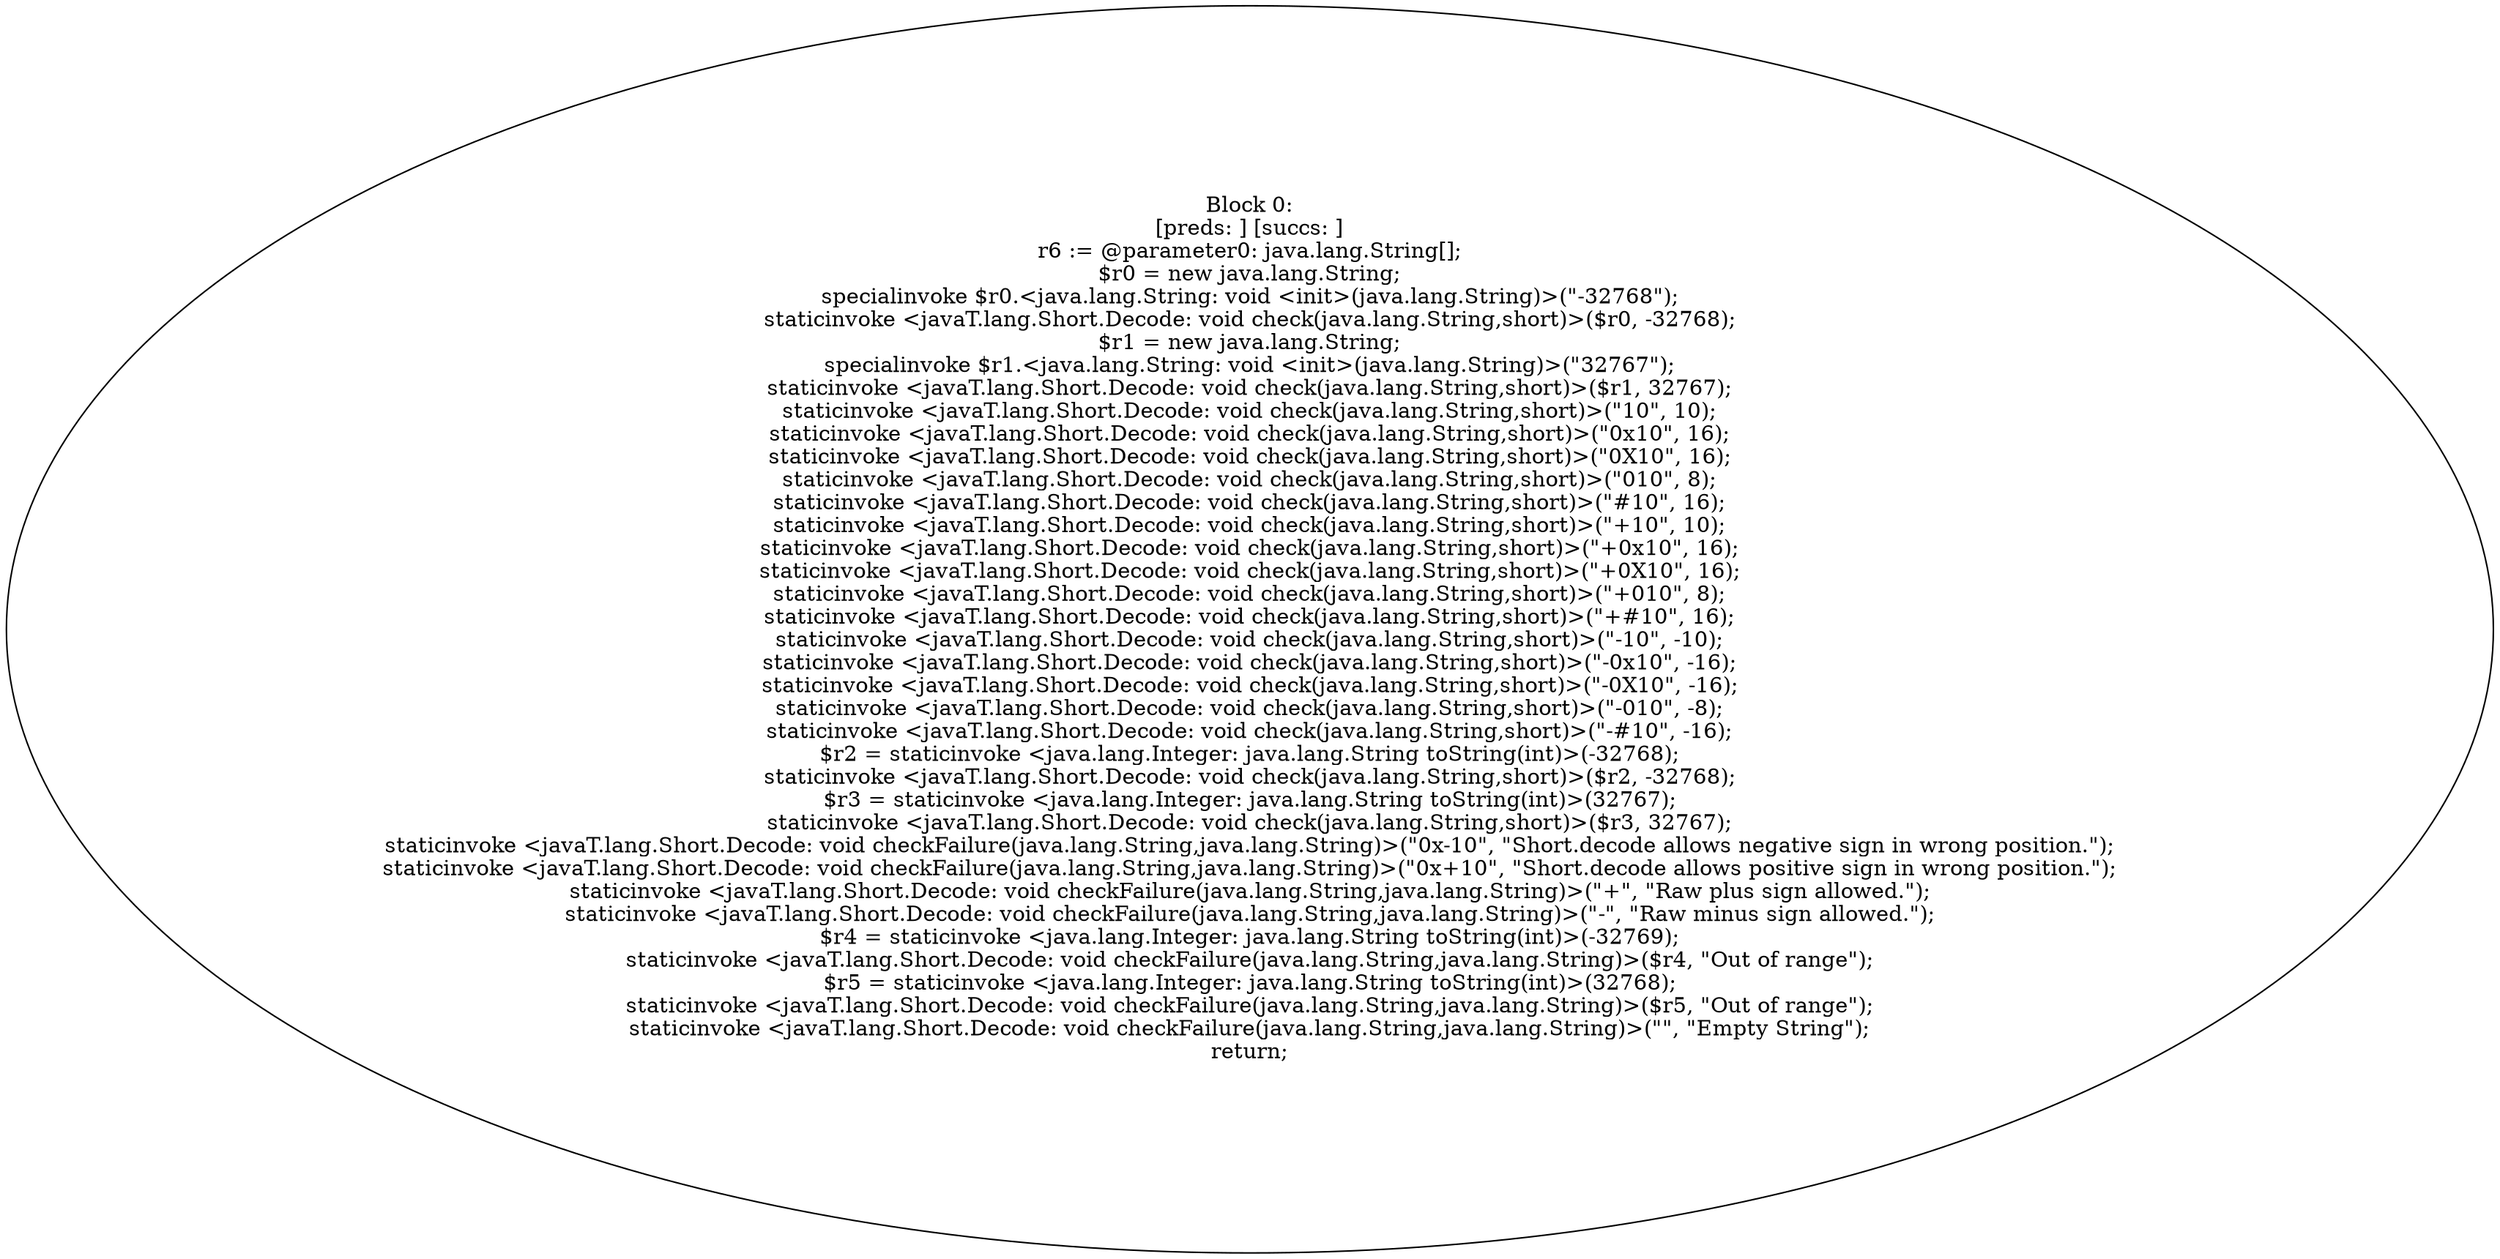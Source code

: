 digraph "unitGraph" {
    "Block 0:
[preds: ] [succs: ]
r6 := @parameter0: java.lang.String[];
$r0 = new java.lang.String;
specialinvoke $r0.<java.lang.String: void <init>(java.lang.String)>(\"-32768\");
staticinvoke <javaT.lang.Short.Decode: void check(java.lang.String,short)>($r0, -32768);
$r1 = new java.lang.String;
specialinvoke $r1.<java.lang.String: void <init>(java.lang.String)>(\"32767\");
staticinvoke <javaT.lang.Short.Decode: void check(java.lang.String,short)>($r1, 32767);
staticinvoke <javaT.lang.Short.Decode: void check(java.lang.String,short)>(\"10\", 10);
staticinvoke <javaT.lang.Short.Decode: void check(java.lang.String,short)>(\"0x10\", 16);
staticinvoke <javaT.lang.Short.Decode: void check(java.lang.String,short)>(\"0X10\", 16);
staticinvoke <javaT.lang.Short.Decode: void check(java.lang.String,short)>(\"010\", 8);
staticinvoke <javaT.lang.Short.Decode: void check(java.lang.String,short)>(\"#10\", 16);
staticinvoke <javaT.lang.Short.Decode: void check(java.lang.String,short)>(\"+10\", 10);
staticinvoke <javaT.lang.Short.Decode: void check(java.lang.String,short)>(\"+0x10\", 16);
staticinvoke <javaT.lang.Short.Decode: void check(java.lang.String,short)>(\"+0X10\", 16);
staticinvoke <javaT.lang.Short.Decode: void check(java.lang.String,short)>(\"+010\", 8);
staticinvoke <javaT.lang.Short.Decode: void check(java.lang.String,short)>(\"+#10\", 16);
staticinvoke <javaT.lang.Short.Decode: void check(java.lang.String,short)>(\"-10\", -10);
staticinvoke <javaT.lang.Short.Decode: void check(java.lang.String,short)>(\"-0x10\", -16);
staticinvoke <javaT.lang.Short.Decode: void check(java.lang.String,short)>(\"-0X10\", -16);
staticinvoke <javaT.lang.Short.Decode: void check(java.lang.String,short)>(\"-010\", -8);
staticinvoke <javaT.lang.Short.Decode: void check(java.lang.String,short)>(\"-#10\", -16);
$r2 = staticinvoke <java.lang.Integer: java.lang.String toString(int)>(-32768);
staticinvoke <javaT.lang.Short.Decode: void check(java.lang.String,short)>($r2, -32768);
$r3 = staticinvoke <java.lang.Integer: java.lang.String toString(int)>(32767);
staticinvoke <javaT.lang.Short.Decode: void check(java.lang.String,short)>($r3, 32767);
staticinvoke <javaT.lang.Short.Decode: void checkFailure(java.lang.String,java.lang.String)>(\"0x-10\", \"Short.decode allows negative sign in wrong position.\");
staticinvoke <javaT.lang.Short.Decode: void checkFailure(java.lang.String,java.lang.String)>(\"0x+10\", \"Short.decode allows positive sign in wrong position.\");
staticinvoke <javaT.lang.Short.Decode: void checkFailure(java.lang.String,java.lang.String)>(\"+\", \"Raw plus sign allowed.\");
staticinvoke <javaT.lang.Short.Decode: void checkFailure(java.lang.String,java.lang.String)>(\"-\", \"Raw minus sign allowed.\");
$r4 = staticinvoke <java.lang.Integer: java.lang.String toString(int)>(-32769);
staticinvoke <javaT.lang.Short.Decode: void checkFailure(java.lang.String,java.lang.String)>($r4, \"Out of range\");
$r5 = staticinvoke <java.lang.Integer: java.lang.String toString(int)>(32768);
staticinvoke <javaT.lang.Short.Decode: void checkFailure(java.lang.String,java.lang.String)>($r5, \"Out of range\");
staticinvoke <javaT.lang.Short.Decode: void checkFailure(java.lang.String,java.lang.String)>(\"\", \"Empty String\");
return;
"
}
